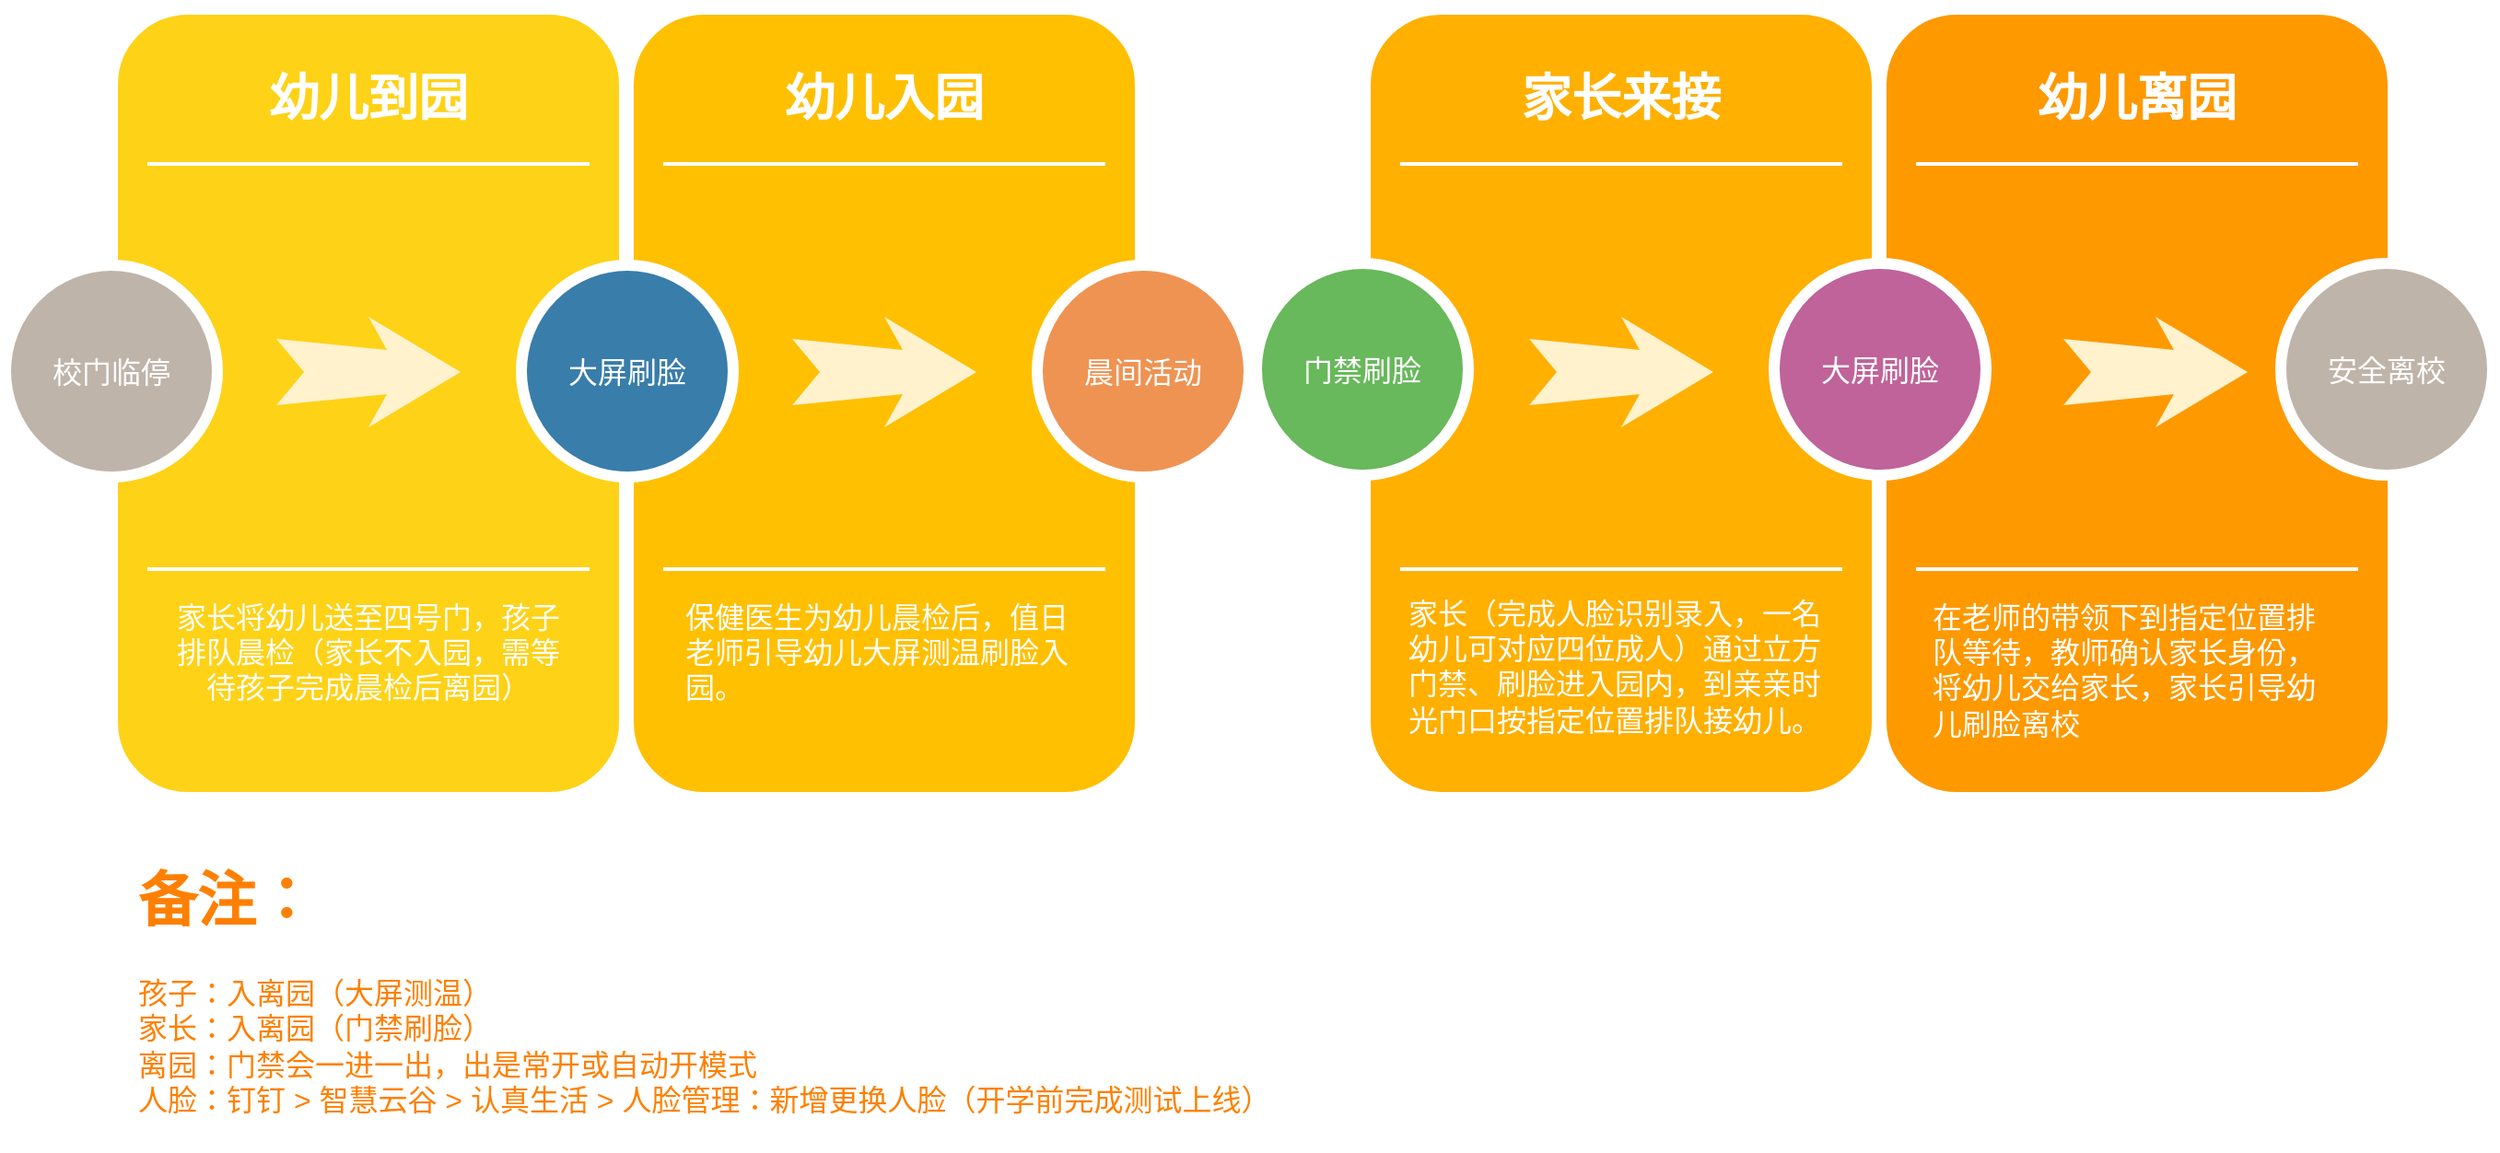 <mxfile version="14.9.8" type="github">
  <diagram name="Page-1" id="12e1b939-464a-85fe-373e-61e167be1490">
    <mxGraphModel dx="1412" dy="727" grid="0" gridSize="10" guides="1" tooltips="1" connect="1" arrows="1" fold="1" page="1" pageScale="1.5" pageWidth="1169" pageHeight="826" background="none" math="0" shadow="0">
      <root>
        <mxCell id="0" />
        <mxCell id="1" parent="0" />
        <mxCell id="60da8b9f42644d3a-2" value="" style="whiteSpace=wrap;html=1;rounded=1;shadow=0;strokeWidth=8;fontSize=20;align=center;fillColor=#FED217;strokeColor=#FFFFFF;" parent="1" vertex="1">
          <mxGeometry x="316" y="405" width="280" height="430" as="geometry" />
        </mxCell>
        <mxCell id="60da8b9f42644d3a-3" value="幼儿到园" style="text;html=1;strokeColor=none;fillColor=none;align=center;verticalAlign=middle;whiteSpace=wrap;rounded=0;shadow=0;fontSize=27;fontColor=#FFFFFF;fontStyle=1" parent="1" vertex="1">
          <mxGeometry x="316" y="425" width="280" height="60" as="geometry" />
        </mxCell>
        <mxCell id="60da8b9f42644d3a-6" value="" style="line;strokeWidth=2;html=1;rounded=0;shadow=0;fontSize=27;align=center;fillColor=none;strokeColor=#FFFFFF;" parent="1" vertex="1">
          <mxGeometry x="336" y="485" width="240" height="10" as="geometry" />
        </mxCell>
        <mxCell id="60da8b9f42644d3a-7" value="" style="line;strokeWidth=2;html=1;rounded=0;shadow=0;fontSize=27;align=center;fillColor=none;strokeColor=#FFFFFF;" parent="1" vertex="1">
          <mxGeometry x="336" y="705" width="240" height="10" as="geometry" />
        </mxCell>
        <mxCell id="60da8b9f42644d3a-8" value="校门临停" style="ellipse;whiteSpace=wrap;html=1;rounded=0;shadow=0;strokeWidth=6;fontSize=16;align=center;fillColor=#BFB4A9;strokeColor=#FFFFFF;fontColor=#FFFFFF;" parent="1" vertex="1">
          <mxGeometry x="259" y="545" width="115" height="115" as="geometry" />
        </mxCell>
        <mxCell id="60da8b9f42644d3a-9" value="" style="html=1;shadow=0;dashed=0;align=center;verticalAlign=middle;shape=mxgraph.arrows2.stylisedArrow;dy=0.6;dx=40;notch=15;feather=0.4;rounded=0;strokeWidth=1;fontSize=27;strokeColor=none;fillColor=#fff2cc;" parent="1" vertex="1">
          <mxGeometry x="406" y="573" width="100" height="60" as="geometry" />
        </mxCell>
        <mxCell id="60da8b9f42644d3a-17" value="" style="whiteSpace=wrap;html=1;rounded=1;shadow=0;strokeWidth=8;fontSize=20;align=center;fillColor=#FFC001;strokeColor=#FFFFFF;" parent="1" vertex="1">
          <mxGeometry x="596" y="405" width="280" height="430" as="geometry" />
        </mxCell>
        <mxCell id="60da8b9f42644d3a-18" value="幼儿入园" style="text;html=1;strokeColor=none;fillColor=none;align=center;verticalAlign=middle;whiteSpace=wrap;rounded=0;shadow=0;fontSize=27;fontColor=#FFFFFF;fontStyle=1" parent="1" vertex="1">
          <mxGeometry x="596" y="425" width="280" height="60" as="geometry" />
        </mxCell>
        <mxCell id="60da8b9f42644d3a-19" value="家长将幼儿送至四号门，孩子排队晨检（家长不入园，需等待孩子完成晨检后离园）" style="text;html=1;strokeColor=none;fillColor=none;align=center;verticalAlign=top;whiteSpace=wrap;rounded=0;shadow=0;fontSize=16;fontColor=#FFFFFF;" parent="1" vertex="1">
          <mxGeometry x="344" y="720" width="224" height="90" as="geometry" />
        </mxCell>
        <mxCell id="60da8b9f42644d3a-20" value="" style="line;strokeWidth=2;html=1;rounded=0;shadow=0;fontSize=27;align=center;fillColor=none;strokeColor=#FFFFFF;" parent="1" vertex="1">
          <mxGeometry x="616" y="485" width="240" height="10" as="geometry" />
        </mxCell>
        <mxCell id="60da8b9f42644d3a-21" value="" style="line;strokeWidth=2;html=1;rounded=0;shadow=0;fontSize=27;align=center;fillColor=none;strokeColor=#FFFFFF;" parent="1" vertex="1">
          <mxGeometry x="616" y="705" width="240" height="10" as="geometry" />
        </mxCell>
        <mxCell id="60da8b9f42644d3a-22" value="大屏刷脸" style="ellipse;whiteSpace=wrap;html=1;rounded=0;shadow=0;strokeWidth=6;fontSize=16;align=center;fillColor=#397DAA;strokeColor=#FFFFFF;fontColor=#FFFFFF;" parent="1" vertex="1">
          <mxGeometry x="539" y="545" width="115" height="115" as="geometry" />
        </mxCell>
        <mxCell id="60da8b9f42644d3a-23" value="" style="html=1;shadow=0;dashed=0;align=center;verticalAlign=middle;shape=mxgraph.arrows2.stylisedArrow;dy=0.6;dx=40;notch=15;feather=0.4;rounded=0;strokeWidth=1;fontSize=27;strokeColor=none;fillColor=#fff2cc;" parent="1" vertex="1">
          <mxGeometry x="686" y="573" width="100" height="60" as="geometry" />
        </mxCell>
        <mxCell id="60da8b9f42644d3a-24" value="" style="whiteSpace=wrap;html=1;rounded=1;shadow=0;strokeWidth=8;fontSize=20;align=center;fillColor=#FFB001;strokeColor=#FFFFFF;" parent="1" vertex="1">
          <mxGeometry x="996" y="405" width="280" height="430" as="geometry" />
        </mxCell>
        <mxCell id="60da8b9f42644d3a-25" value="家长来接" style="text;html=1;strokeColor=none;fillColor=none;align=center;verticalAlign=middle;whiteSpace=wrap;rounded=0;shadow=0;fontSize=27;fontColor=#FFFFFF;fontStyle=1" parent="1" vertex="1">
          <mxGeometry x="996" y="425" width="280" height="60" as="geometry" />
        </mxCell>
        <mxCell id="60da8b9f42644d3a-26" value="家长（完成人脸识别录入，一名幼儿可对应四位成人）通过立方门禁、刷脸进入园内，到亲亲时光门口按指定位置排队接幼儿。" style="text;html=1;strokeColor=none;fillColor=none;align=center;verticalAlign=top;whiteSpace=wrap;rounded=0;shadow=0;fontSize=16;fontColor=#FFFFFF;" parent="1" vertex="1">
          <mxGeometry x="1016" y="717.5" width="233" height="90" as="geometry" />
        </mxCell>
        <mxCell id="60da8b9f42644d3a-27" value="" style="line;strokeWidth=2;html=1;rounded=0;shadow=0;fontSize=27;align=center;fillColor=none;strokeColor=#FFFFFF;" parent="1" vertex="1">
          <mxGeometry x="1016" y="485" width="240" height="10" as="geometry" />
        </mxCell>
        <mxCell id="60da8b9f42644d3a-28" value="" style="line;strokeWidth=2;html=1;rounded=0;shadow=0;fontSize=27;align=center;fillColor=none;strokeColor=#FFFFFF;" parent="1" vertex="1">
          <mxGeometry x="1016" y="705" width="240" height="10" as="geometry" />
        </mxCell>
        <mxCell id="60da8b9f42644d3a-29" value="晨间活动" style="ellipse;whiteSpace=wrap;html=1;rounded=0;shadow=0;strokeWidth=6;fontSize=16;align=center;fillColor=#EF9353;strokeColor=#FFFFFF;fontColor=#FFFFFF;" parent="1" vertex="1">
          <mxGeometry x="819" y="545" width="115" height="115" as="geometry" />
        </mxCell>
        <mxCell id="60da8b9f42644d3a-30" value="" style="html=1;shadow=0;dashed=0;align=center;verticalAlign=middle;shape=mxgraph.arrows2.stylisedArrow;dy=0.6;dx=40;notch=15;feather=0.4;rounded=0;strokeWidth=1;fontSize=27;strokeColor=none;fillColor=#fff2cc;" parent="1" vertex="1">
          <mxGeometry x="1086" y="573" width="100" height="60" as="geometry" />
        </mxCell>
        <mxCell id="60da8b9f42644d3a-31" value="" style="whiteSpace=wrap;html=1;rounded=1;shadow=0;strokeWidth=8;fontSize=20;align=center;fillColor=#FE9900;strokeColor=#FFFFFF;" parent="1" vertex="1">
          <mxGeometry x="1276" y="405" width="280" height="430" as="geometry" />
        </mxCell>
        <mxCell id="60da8b9f42644d3a-32" value="幼儿离园" style="text;html=1;strokeColor=none;fillColor=none;align=center;verticalAlign=middle;whiteSpace=wrap;rounded=0;shadow=0;fontSize=27;fontColor=#FFFFFF;fontStyle=1" parent="1" vertex="1">
          <mxGeometry x="1276" y="425" width="280" height="60" as="geometry" />
        </mxCell>
        <mxCell id="60da8b9f42644d3a-33" value="在老师的带领下到指定位置排队等待，教师确认家长身份，将幼儿交给家长，家长引导幼儿刷脸离校" style="text;html=1;strokeColor=none;fillColor=none;align=left;verticalAlign=top;whiteSpace=wrap;rounded=0;shadow=0;fontSize=16;fontColor=#FFFFFF;" parent="1" vertex="1">
          <mxGeometry x="1303" y="720" width="220" height="90" as="geometry" />
        </mxCell>
        <mxCell id="60da8b9f42644d3a-34" value="" style="line;strokeWidth=2;html=1;rounded=0;shadow=0;fontSize=27;align=center;fillColor=none;strokeColor=#FFFFFF;" parent="1" vertex="1">
          <mxGeometry x="1296" y="485" width="240" height="10" as="geometry" />
        </mxCell>
        <mxCell id="60da8b9f42644d3a-35" value="" style="line;strokeWidth=2;html=1;rounded=0;shadow=0;fontSize=27;align=center;fillColor=none;strokeColor=#FFFFFF;" parent="1" vertex="1">
          <mxGeometry x="1296" y="705" width="240" height="10" as="geometry" />
        </mxCell>
        <mxCell id="60da8b9f42644d3a-36" value="门禁刷脸" style="ellipse;whiteSpace=wrap;html=1;rounded=0;shadow=0;strokeWidth=6;fontSize=16;align=center;fillColor=#68B85C;strokeColor=#FFFFFF;fontColor=#FFFFFF;" parent="1" vertex="1">
          <mxGeometry x="938" y="544" width="115" height="115" as="geometry" />
        </mxCell>
        <mxCell id="60da8b9f42644d3a-37" value="" style="html=1;shadow=0;dashed=0;align=center;verticalAlign=middle;shape=mxgraph.arrows2.stylisedArrow;dy=0.6;dx=40;notch=15;feather=0.4;rounded=0;strokeWidth=1;fontSize=27;strokeColor=none;fillColor=#fff2cc;" parent="1" vertex="1">
          <mxGeometry x="1376" y="573" width="100" height="60" as="geometry" />
        </mxCell>
        <mxCell id="60da8b9f42644d3a-38" value="大屏刷脸" style="ellipse;whiteSpace=wrap;html=1;rounded=0;shadow=0;strokeWidth=6;fontSize=16;align=center;fillColor=#BF639A;strokeColor=#FFFFFF;fontColor=#FFFFFF;" parent="1" vertex="1">
          <mxGeometry x="1219" y="544" width="115" height="115" as="geometry" />
        </mxCell>
        <mxCell id="60da8b9f42644d3a-4" value="保健医生为幼儿晨检后，值日老师引导幼儿大屏测温刷脸入园。" style="text;html=1;strokeColor=none;fillColor=none;align=left;verticalAlign=top;whiteSpace=wrap;rounded=0;shadow=0;fontSize=16;fontColor=#FFFFFF;" parent="1" vertex="1">
          <mxGeometry x="626" y="720" width="220" height="85" as="geometry" />
        </mxCell>
        <mxCell id="P4Dt11lqXu37a2yWfaih-5" value="&lt;h1&gt;备注：&lt;/h1&gt;&lt;div&gt;孩子：入离园（大屏测温）&lt;/div&gt;家长：入离&lt;span&gt;园（门禁刷脸）&lt;br&gt;离园：门禁会一进一出，出是常开或自动开模式&lt;br&gt;人脸：钉钉 &amp;gt; 智慧云谷 &amp;gt; 认真生活 &amp;gt; 人脸管理：新增更换人脸（开学前完成测试上线）&lt;br&gt;&lt;/span&gt;" style="text;html=1;strokeColor=none;fillColor=none;spacing=5;spacingTop=-20;whiteSpace=wrap;overflow=hidden;rounded=0;fontSize=16;align=left;fontColor=#FF8000;" parent="1" vertex="1">
          <mxGeometry x="326" y="860" width="639" height="166" as="geometry" />
        </mxCell>
        <mxCell id="71cEMVszti5T5iJ1b3Dp-3" value="安全离校" style="ellipse;whiteSpace=wrap;html=1;rounded=0;shadow=0;strokeWidth=6;fontSize=16;align=center;fillColor=#BFB4A9;strokeColor=#FFFFFF;fontColor=#FFFFFF;" parent="1" vertex="1">
          <mxGeometry x="1494" y="544" width="115" height="115" as="geometry" />
        </mxCell>
      </root>
    </mxGraphModel>
  </diagram>
</mxfile>
